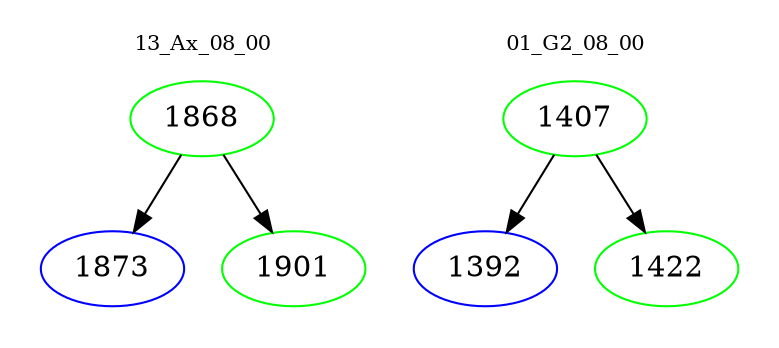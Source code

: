 digraph{
subgraph cluster_0 {
color = white
label = "13_Ax_08_00";
fontsize=10;
T0_1868 [label="1868", color="green"]
T0_1868 -> T0_1873 [color="black"]
T0_1873 [label="1873", color="blue"]
T0_1868 -> T0_1901 [color="black"]
T0_1901 [label="1901", color="green"]
}
subgraph cluster_1 {
color = white
label = "01_G2_08_00";
fontsize=10;
T1_1407 [label="1407", color="green"]
T1_1407 -> T1_1392 [color="black"]
T1_1392 [label="1392", color="blue"]
T1_1407 -> T1_1422 [color="black"]
T1_1422 [label="1422", color="green"]
}
}
